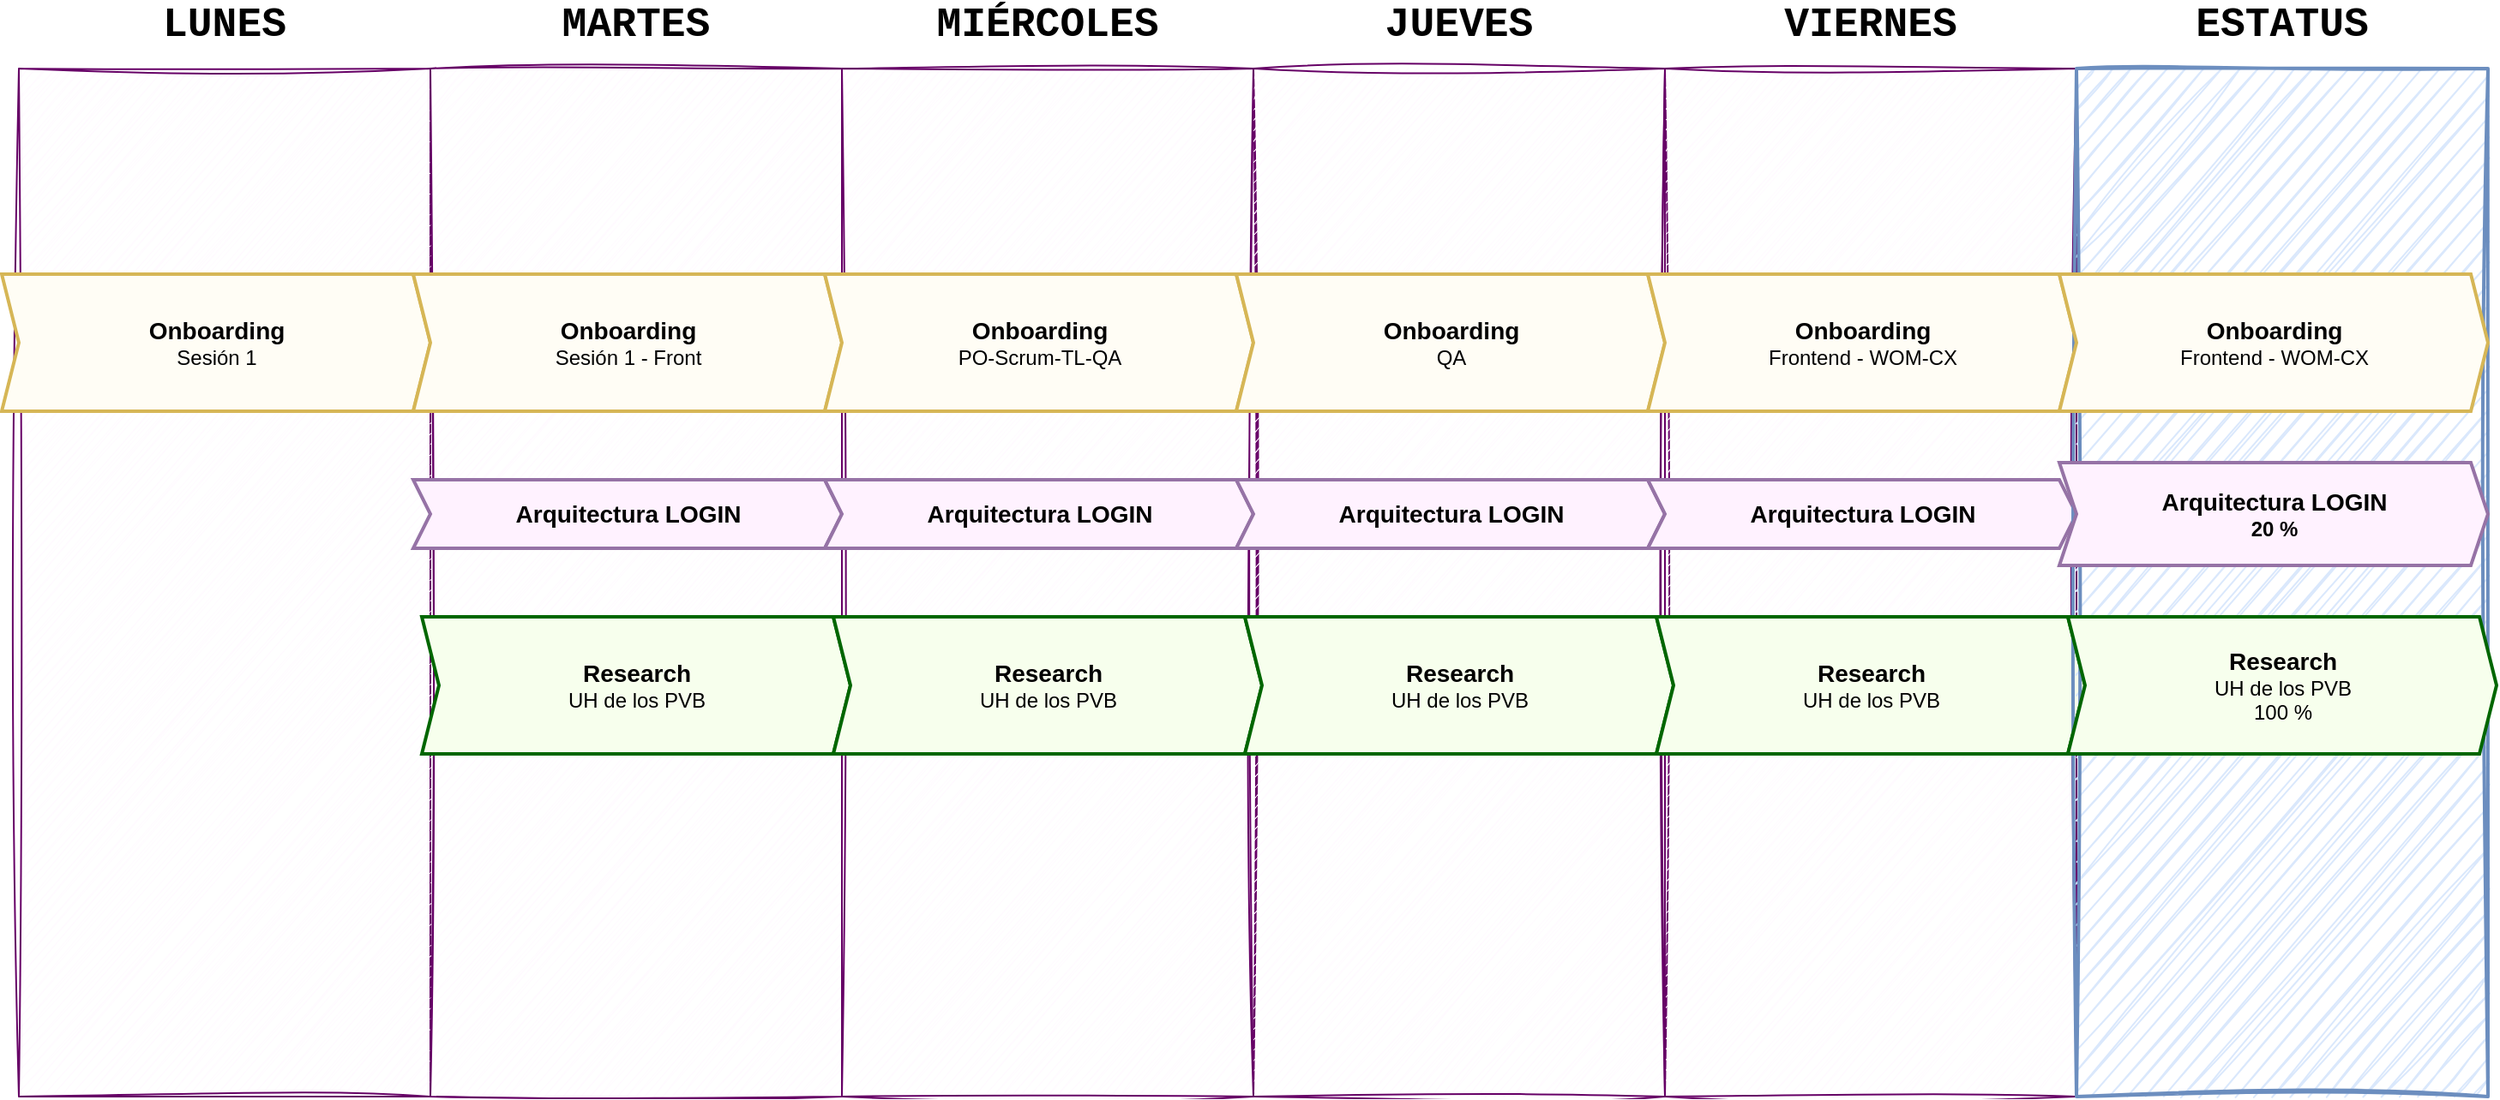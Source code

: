 <mxfile version="21.7.1" type="github" pages="2">
  <diagram name="28-Ago-2023" id="AqcAgudzyXGNyDiwVxFf">
    <mxGraphModel dx="864" dy="409" grid="1" gridSize="10" guides="1" tooltips="1" connect="1" arrows="1" fold="1" page="1" pageScale="1" pageWidth="827" pageHeight="1169" math="0" shadow="0">
      <root>
        <mxCell id="0" />
        <mxCell id="1" parent="0" />
        <mxCell id="aWYpFOj4dFNnqQTKHqP3-1" value="" style="rounded=0;whiteSpace=wrap;html=1;fillColor=#FFFAFF;strokeColor=#660066;sketch=1;curveFitting=1;jiggle=2;" vertex="1" parent="1">
          <mxGeometry x="80" y="80" width="240" height="600" as="geometry" />
        </mxCell>
        <mxCell id="aWYpFOj4dFNnqQTKHqP3-2" value="&lt;font face=&quot;Courier New&quot;&gt;&lt;b&gt;&lt;font style=&quot;font-size: 24px;&quot;&gt;LUNES&lt;/font&gt;&lt;/b&gt;&lt;/font&gt;" style="text;html=1;strokeColor=none;fillColor=none;align=center;verticalAlign=middle;whiteSpace=wrap;rounded=0;" vertex="1" parent="1">
          <mxGeometry x="170" y="40" width="60" height="30" as="geometry" />
        </mxCell>
        <mxCell id="aWYpFOj4dFNnqQTKHqP3-3" value="" style="rounded=0;whiteSpace=wrap;html=1;fillColor=#FFFAFF;strokeColor=#660066;sketch=1;curveFitting=1;jiggle=2;" vertex="1" parent="1">
          <mxGeometry x="320" y="80" width="240" height="600" as="geometry" />
        </mxCell>
        <mxCell id="aWYpFOj4dFNnqQTKHqP3-4" value="&lt;font face=&quot;Courier New&quot;&gt;&lt;b&gt;&lt;font style=&quot;font-size: 24px;&quot;&gt;MARTES&lt;/font&gt;&lt;/b&gt;&lt;/font&gt;" style="text;html=1;strokeColor=none;fillColor=none;align=center;verticalAlign=middle;whiteSpace=wrap;rounded=0;" vertex="1" parent="1">
          <mxGeometry x="410" y="40" width="60" height="30" as="geometry" />
        </mxCell>
        <mxCell id="aWYpFOj4dFNnqQTKHqP3-5" value="" style="rounded=0;whiteSpace=wrap;html=1;fillColor=#FFFAFF;strokeColor=#660066;sketch=1;curveFitting=1;jiggle=2;" vertex="1" parent="1">
          <mxGeometry x="560" y="80" width="240" height="600" as="geometry" />
        </mxCell>
        <mxCell id="aWYpFOj4dFNnqQTKHqP3-6" value="&lt;font face=&quot;Courier New&quot;&gt;&lt;b&gt;&lt;font style=&quot;font-size: 24px;&quot;&gt;MIÉRCOLES&lt;/font&gt;&lt;/b&gt;&lt;/font&gt;" style="text;html=1;strokeColor=none;fillColor=none;align=center;verticalAlign=middle;whiteSpace=wrap;rounded=0;" vertex="1" parent="1">
          <mxGeometry x="650" y="40" width="60" height="30" as="geometry" />
        </mxCell>
        <mxCell id="aWYpFOj4dFNnqQTKHqP3-7" value="" style="rounded=0;whiteSpace=wrap;html=1;fillColor=#FFFAFF;strokeColor=#660066;sketch=1;curveFitting=1;jiggle=2;" vertex="1" parent="1">
          <mxGeometry x="800" y="80" width="240" height="600" as="geometry" />
        </mxCell>
        <mxCell id="aWYpFOj4dFNnqQTKHqP3-8" value="&lt;font face=&quot;Courier New&quot;&gt;&lt;b&gt;&lt;font style=&quot;font-size: 24px;&quot;&gt;JUEVES&lt;/font&gt;&lt;/b&gt;&lt;/font&gt;" style="text;html=1;strokeColor=none;fillColor=none;align=center;verticalAlign=middle;whiteSpace=wrap;rounded=0;" vertex="1" parent="1">
          <mxGeometry x="890" y="40" width="60" height="30" as="geometry" />
        </mxCell>
        <mxCell id="aWYpFOj4dFNnqQTKHqP3-9" value="" style="rounded=0;whiteSpace=wrap;html=1;fillColor=#FFFAFF;strokeColor=#660066;sketch=1;curveFitting=1;jiggle=2;" vertex="1" parent="1">
          <mxGeometry x="1040" y="80" width="240" height="600" as="geometry" />
        </mxCell>
        <mxCell id="aWYpFOj4dFNnqQTKHqP3-10" value="&lt;font face=&quot;Courier New&quot;&gt;&lt;b&gt;&lt;font style=&quot;font-size: 24px;&quot;&gt;VIERNES&lt;/font&gt;&lt;/b&gt;&lt;/font&gt;" style="text;html=1;strokeColor=none;fillColor=none;align=center;verticalAlign=middle;whiteSpace=wrap;rounded=0;" vertex="1" parent="1">
          <mxGeometry x="1130" y="40" width="60" height="30" as="geometry" />
        </mxCell>
        <mxCell id="aWYpFOj4dFNnqQTKHqP3-11" value="&lt;font size=&quot;1&quot;&gt;&lt;b style=&quot;font-size: 14px;&quot;&gt;Onboarding&lt;/b&gt;&lt;/font&gt;&lt;br&gt;Sesión 1" style="html=1;shadow=0;dashed=0;align=center;verticalAlign=middle;shape=mxgraph.arrows2.arrow;dy=0;dx=10;notch=10;fillColor=#FFFDF5;strokeColor=#d6b656;strokeWidth=2;" vertex="1" parent="1">
          <mxGeometry x="70" y="200" width="250" height="80" as="geometry" />
        </mxCell>
        <mxCell id="aWYpFOj4dFNnqQTKHqP3-12" value="&lt;b&gt;&lt;font style=&quot;font-size: 14px;&quot;&gt;Onboarding&lt;/font&gt;&lt;/b&gt;&lt;br&gt;Sesión 1 - Front" style="html=1;shadow=0;dashed=0;align=center;verticalAlign=middle;shape=mxgraph.arrows2.arrow;dy=0;dx=10;notch=10;fillColor=#FFFDF5;strokeColor=#d6b656;strokeWidth=2;" vertex="1" parent="1">
          <mxGeometry x="310" y="200" width="250" height="80" as="geometry" />
        </mxCell>
        <mxCell id="aWYpFOj4dFNnqQTKHqP3-13" value="&lt;b&gt;&lt;font style=&quot;font-size: 14px;&quot;&gt;Onboarding&lt;/font&gt;&lt;/b&gt;&lt;br&gt;&lt;div&gt;PO-Scrum-TL-QA&lt;br&gt;&lt;/div&gt;&lt;div&gt;&lt;span class=&quot;JtukPc&quot;&gt;&lt;/span&gt; &lt;span class=&quot;JtukPc&quot;&gt;&lt;/span&gt;&lt;/div&gt;" style="html=1;shadow=0;dashed=0;align=center;verticalAlign=middle;shape=mxgraph.arrows2.arrow;dy=0;dx=10;notch=10;fillColor=#FFFDF5;strokeColor=#d6b656;strokeWidth=2;" vertex="1" parent="1">
          <mxGeometry x="550" y="200" width="250" height="80" as="geometry" />
        </mxCell>
        <mxCell id="aWYpFOj4dFNnqQTKHqP3-14" value="&lt;b&gt;&lt;font style=&quot;font-size: 14px;&quot;&gt;Onboarding&lt;/font&gt;&lt;/b&gt;&lt;br&gt;QA" style="html=1;shadow=0;dashed=0;align=center;verticalAlign=middle;shape=mxgraph.arrows2.arrow;dy=0;dx=10;notch=10;fillColor=#FFFDF5;strokeColor=#d6b656;strokeWidth=2;" vertex="1" parent="1">
          <mxGeometry x="790" y="200" width="250" height="80" as="geometry" />
        </mxCell>
        <mxCell id="aWYpFOj4dFNnqQTKHqP3-15" value="&lt;div&gt;&lt;b&gt;&lt;font style=&quot;font-size: 14px;&quot;&gt;Onboarding&lt;/font&gt;&lt;/b&gt;&lt;br&gt;&lt;/div&gt;&lt;div&gt;Frontend - WOM-CX&lt;/div&gt;" style="html=1;shadow=0;dashed=0;align=center;verticalAlign=middle;shape=mxgraph.arrows2.arrow;dy=0;dx=10;notch=10;fillColor=#FFFDF5;strokeColor=#d6b656;strokeWidth=2;" vertex="1" parent="1">
          <mxGeometry x="1030" y="200" width="250" height="80" as="geometry" />
        </mxCell>
        <mxCell id="aWYpFOj4dFNnqQTKHqP3-16" value="&lt;b&gt;&lt;font style=&quot;font-size: 14px;&quot;&gt;Arquitectura LOGIN&lt;/font&gt;&lt;/b&gt;" style="html=1;shadow=0;dashed=0;align=center;verticalAlign=middle;shape=mxgraph.arrows2.arrow;dy=0;dx=10;notch=10;fillColor=#FFF2FF;strokeColor=#9673a6;strokeWidth=2;" vertex="1" parent="1">
          <mxGeometry x="310" y="320" width="250" height="40" as="geometry" />
        </mxCell>
        <mxCell id="aWYpFOj4dFNnqQTKHqP3-17" value="&lt;span&gt;&lt;font style=&quot;font-size: 14px;&quot;&gt;Arquitectura LOGIN&lt;/font&gt;&lt;/span&gt;" style="html=1;shadow=0;dashed=0;align=center;verticalAlign=middle;shape=mxgraph.arrows2.arrow;dy=0;dx=10;notch=10;fillColor=#FFF2FF;strokeColor=#9673a6;strokeWidth=2;fontStyle=1" vertex="1" parent="1">
          <mxGeometry x="550" y="320" width="250" height="40" as="geometry" />
        </mxCell>
        <mxCell id="aWYpFOj4dFNnqQTKHqP3-18" value="&lt;b&gt;&lt;font style=&quot;font-size: 14px;&quot;&gt;Arquitectura LOGIN&lt;/font&gt;&lt;/b&gt;" style="html=1;shadow=0;dashed=0;align=center;verticalAlign=middle;shape=mxgraph.arrows2.arrow;dy=0;dx=10;notch=10;fillColor=#FFF2FF;strokeColor=#9673a6;strokeWidth=2;" vertex="1" parent="1">
          <mxGeometry x="790" y="320" width="250" height="40" as="geometry" />
        </mxCell>
        <mxCell id="aWYpFOj4dFNnqQTKHqP3-19" value="&lt;b&gt;&lt;font style=&quot;font-size: 14px;&quot;&gt;Arquitectura LOGIN&lt;/font&gt;&lt;/b&gt;" style="html=1;shadow=0;dashed=0;align=center;verticalAlign=middle;shape=mxgraph.arrows2.arrow;dy=0;dx=10;notch=10;fillColor=#FFF2FF;strokeColor=#9673a6;strokeWidth=2;" vertex="1" parent="1">
          <mxGeometry x="1030" y="320" width="250" height="40" as="geometry" />
        </mxCell>
        <mxCell id="aWYpFOj4dFNnqQTKHqP3-20" value="&lt;b&gt;&lt;font style=&quot;font-size: 14px;&quot;&gt;Research&lt;/font&gt;&lt;/b&gt;&lt;br&gt;UH de los PVB" style="html=1;shadow=0;dashed=0;align=center;verticalAlign=middle;shape=mxgraph.arrows2.arrow;dy=0;dx=10;notch=10;fillColor=#F7FFED;strokeColor=#006600;strokeWidth=2;" vertex="1" parent="1">
          <mxGeometry x="315" y="400" width="250" height="80" as="geometry" />
        </mxCell>
        <mxCell id="aWYpFOj4dFNnqQTKHqP3-21" value="&lt;b&gt;&lt;font style=&quot;font-size: 14px;&quot;&gt;Research&lt;/font&gt;&lt;/b&gt;&lt;br&gt;UH de los PVB" style="html=1;shadow=0;dashed=0;align=center;verticalAlign=middle;shape=mxgraph.arrows2.arrow;dy=0;dx=10;notch=10;fillColor=#F7FFED;strokeColor=#006600;strokeWidth=2;" vertex="1" parent="1">
          <mxGeometry x="555" y="400" width="250" height="80" as="geometry" />
        </mxCell>
        <mxCell id="aWYpFOj4dFNnqQTKHqP3-22" value="&lt;b&gt;&lt;font style=&quot;font-size: 14px;&quot;&gt;Research&lt;/font&gt;&lt;/b&gt;&lt;br&gt;UH de los PVB" style="html=1;shadow=0;dashed=0;align=center;verticalAlign=middle;shape=mxgraph.arrows2.arrow;dy=0;dx=10;notch=10;fillColor=#F7FFED;strokeColor=#006600;strokeWidth=2;" vertex="1" parent="1">
          <mxGeometry x="795" y="400" width="250" height="80" as="geometry" />
        </mxCell>
        <mxCell id="aWYpFOj4dFNnqQTKHqP3-23" value="&lt;b&gt;&lt;font style=&quot;font-size: 14px;&quot;&gt;Research&lt;/font&gt;&lt;/b&gt;&lt;br&gt;UH de los PVB" style="html=1;shadow=0;dashed=0;align=center;verticalAlign=middle;shape=mxgraph.arrows2.arrow;dy=0;dx=10;notch=10;fillColor=#F7FFED;strokeColor=#006600;strokeWidth=2;" vertex="1" parent="1">
          <mxGeometry x="1035" y="400" width="250" height="80" as="geometry" />
        </mxCell>
        <mxCell id="DbQc_gBxsXv9R3OuhId1-1" value="" style="rounded=0;whiteSpace=wrap;html=1;fillColor=#dae8fc;strokeColor=#6c8ebf;sketch=1;curveFitting=1;jiggle=2;strokeWidth=2;" vertex="1" parent="1">
          <mxGeometry x="1280" y="80" width="240" height="600" as="geometry" />
        </mxCell>
        <mxCell id="DbQc_gBxsXv9R3OuhId1-2" value="&lt;font face=&quot;Courier New&quot;&gt;&lt;b&gt;&lt;font style=&quot;font-size: 24px;&quot;&gt;ESTATUS&lt;/font&gt;&lt;/b&gt;&lt;/font&gt;" style="text;html=1;strokeColor=none;fillColor=none;align=center;verticalAlign=middle;whiteSpace=wrap;rounded=0;" vertex="1" parent="1">
          <mxGeometry x="1370" y="40" width="60" height="30" as="geometry" />
        </mxCell>
        <mxCell id="DbQc_gBxsXv9R3OuhId1-3" value="&lt;div&gt;&lt;b&gt;&lt;font style=&quot;font-size: 14px;&quot;&gt;Onboarding&lt;/font&gt;&lt;/b&gt;&lt;br&gt;&lt;/div&gt;&lt;div&gt;Frontend - WOM-CX&lt;/div&gt;" style="html=1;shadow=0;dashed=0;align=center;verticalAlign=middle;shape=mxgraph.arrows2.arrow;dy=0;dx=10;notch=10;fillColor=#FFFDF5;strokeColor=#d6b656;strokeWidth=2;" vertex="1" parent="1">
          <mxGeometry x="1270" y="200" width="250" height="80" as="geometry" />
        </mxCell>
        <mxCell id="DbQc_gBxsXv9R3OuhId1-4" value="&lt;b&gt;&lt;font style=&quot;font-size: 14px;&quot;&gt;Research&lt;/font&gt;&lt;/b&gt;&lt;br&gt;UH de los PVB&lt;br&gt;100 %" style="html=1;shadow=0;dashed=0;align=center;verticalAlign=middle;shape=mxgraph.arrows2.arrow;dy=0;dx=10;notch=10;fillColor=#F7FFED;strokeColor=#006600;strokeWidth=2;" vertex="1" parent="1">
          <mxGeometry x="1275" y="400" width="250" height="80" as="geometry" />
        </mxCell>
        <mxCell id="DbQc_gBxsXv9R3OuhId1-5" value="&lt;div&gt;&lt;b&gt;&lt;font style=&quot;font-size: 14px;&quot;&gt;Arquitectura LOGIN&lt;/font&gt;&lt;br&gt;&lt;/b&gt;&lt;/div&gt;&lt;b&gt;20 %&lt;/b&gt;" style="html=1;shadow=0;dashed=0;align=center;verticalAlign=middle;shape=mxgraph.arrows2.arrow;dy=0;dx=10;notch=10;fillColor=#FFF2FF;strokeColor=#9673a6;strokeWidth=2;" vertex="1" parent="1">
          <mxGeometry x="1270" y="310" width="250" height="60" as="geometry" />
        </mxCell>
      </root>
    </mxGraphModel>
  </diagram>
  <diagram id="0N5YEf9u6ELsSaNXF9H5" name="4-Sept-2023">
    <mxGraphModel dx="1424" dy="673" grid="1" gridSize="10" guides="1" tooltips="1" connect="1" arrows="1" fold="1" page="1" pageScale="1" pageWidth="827" pageHeight="1169" math="0" shadow="0">
      <root>
        <mxCell id="0" />
        <mxCell id="1" parent="0" />
        <mxCell id="meG9nZsOvSBBYzEGF_p7-1" value="" style="rounded=0;whiteSpace=wrap;html=1;fillColor=#FFFAFF;strokeColor=#660066;sketch=1;curveFitting=1;jiggle=2;" vertex="1" parent="1">
          <mxGeometry x="80" y="80" width="240" height="600" as="geometry" />
        </mxCell>
        <mxCell id="meG9nZsOvSBBYzEGF_p7-2" value="&lt;font face=&quot;Courier New&quot;&gt;&lt;b&gt;&lt;font style=&quot;font-size: 24px;&quot;&gt;LUNES&lt;/font&gt;&lt;/b&gt;&lt;/font&gt;" style="text;html=1;strokeColor=none;fillColor=none;align=center;verticalAlign=middle;whiteSpace=wrap;rounded=0;" vertex="1" parent="1">
          <mxGeometry x="170" y="40" width="60" height="30" as="geometry" />
        </mxCell>
        <mxCell id="meG9nZsOvSBBYzEGF_p7-3" value="" style="rounded=0;whiteSpace=wrap;html=1;fillColor=#FFFAFF;strokeColor=#660066;sketch=1;curveFitting=1;jiggle=2;" vertex="1" parent="1">
          <mxGeometry x="320" y="80" width="240" height="600" as="geometry" />
        </mxCell>
        <mxCell id="meG9nZsOvSBBYzEGF_p7-4" value="&lt;font face=&quot;Courier New&quot;&gt;&lt;b&gt;&lt;font style=&quot;font-size: 24px;&quot;&gt;MARTES&lt;/font&gt;&lt;/b&gt;&lt;/font&gt;" style="text;html=1;strokeColor=none;fillColor=none;align=center;verticalAlign=middle;whiteSpace=wrap;rounded=0;" vertex="1" parent="1">
          <mxGeometry x="410" y="40" width="60" height="30" as="geometry" />
        </mxCell>
        <mxCell id="meG9nZsOvSBBYzEGF_p7-5" value="" style="rounded=0;whiteSpace=wrap;html=1;fillColor=#FFFAFF;strokeColor=#660066;sketch=1;curveFitting=1;jiggle=2;" vertex="1" parent="1">
          <mxGeometry x="560" y="80" width="240" height="600" as="geometry" />
        </mxCell>
        <mxCell id="meG9nZsOvSBBYzEGF_p7-6" value="&lt;font face=&quot;Courier New&quot;&gt;&lt;b&gt;&lt;font style=&quot;font-size: 24px;&quot;&gt;MIÉRCOLES&lt;/font&gt;&lt;/b&gt;&lt;/font&gt;" style="text;html=1;strokeColor=none;fillColor=none;align=center;verticalAlign=middle;whiteSpace=wrap;rounded=0;" vertex="1" parent="1">
          <mxGeometry x="650" y="40" width="60" height="30" as="geometry" />
        </mxCell>
        <mxCell id="meG9nZsOvSBBYzEGF_p7-7" value="" style="rounded=0;whiteSpace=wrap;html=1;fillColor=#FFFAFF;strokeColor=#660066;sketch=1;curveFitting=1;jiggle=2;" vertex="1" parent="1">
          <mxGeometry x="800" y="80" width="240" height="600" as="geometry" />
        </mxCell>
        <mxCell id="meG9nZsOvSBBYzEGF_p7-8" value="&lt;font face=&quot;Courier New&quot;&gt;&lt;b&gt;&lt;font style=&quot;font-size: 24px;&quot;&gt;JUEVES&lt;/font&gt;&lt;/b&gt;&lt;/font&gt;" style="text;html=1;strokeColor=none;fillColor=none;align=center;verticalAlign=middle;whiteSpace=wrap;rounded=0;" vertex="1" parent="1">
          <mxGeometry x="890" y="40" width="60" height="30" as="geometry" />
        </mxCell>
        <mxCell id="meG9nZsOvSBBYzEGF_p7-9" value="" style="rounded=0;whiteSpace=wrap;html=1;fillColor=#FFFAFF;strokeColor=#660066;sketch=1;curveFitting=1;jiggle=2;" vertex="1" parent="1">
          <mxGeometry x="1040" y="80" width="240" height="600" as="geometry" />
        </mxCell>
        <mxCell id="meG9nZsOvSBBYzEGF_p7-10" value="&lt;font face=&quot;Courier New&quot;&gt;&lt;b&gt;&lt;font style=&quot;font-size: 24px;&quot;&gt;VIERNES&lt;/font&gt;&lt;/b&gt;&lt;/font&gt;" style="text;html=1;strokeColor=none;fillColor=none;align=center;verticalAlign=middle;whiteSpace=wrap;rounded=0;" vertex="1" parent="1">
          <mxGeometry x="1130" y="40" width="60" height="30" as="geometry" />
        </mxCell>
        <mxCell id="meG9nZsOvSBBYzEGF_p7-11" value="&lt;font size=&quot;1&quot;&gt;&lt;b style=&quot;font-size: 14px;&quot;&gt;Onboarding&lt;/b&gt;&lt;/font&gt;&lt;br&gt;Sesión 1" style="html=1;shadow=0;dashed=0;align=center;verticalAlign=middle;shape=mxgraph.arrows2.arrow;dy=0;dx=10;notch=10;fillColor=#FFFDF5;strokeColor=#d6b656;strokeWidth=2;" vertex="1" parent="1">
          <mxGeometry x="70" y="200" width="250" height="80" as="geometry" />
        </mxCell>
        <mxCell id="meG9nZsOvSBBYzEGF_p7-12" value="&lt;b&gt;&lt;font style=&quot;font-size: 14px;&quot;&gt;Onboarding&lt;/font&gt;&lt;/b&gt;&lt;br&gt;Sesión 1 - Front" style="html=1;shadow=0;dashed=0;align=center;verticalAlign=middle;shape=mxgraph.arrows2.arrow;dy=0;dx=10;notch=10;fillColor=#FFFDF5;strokeColor=#d6b656;strokeWidth=2;" vertex="1" parent="1">
          <mxGeometry x="310" y="200" width="250" height="80" as="geometry" />
        </mxCell>
        <mxCell id="meG9nZsOvSBBYzEGF_p7-13" value="&lt;b&gt;&lt;font style=&quot;font-size: 14px;&quot;&gt;Onboarding&lt;/font&gt;&lt;/b&gt;&lt;br&gt;&lt;div&gt;PO-Scrum-TL-QA&lt;br&gt;&lt;/div&gt;&lt;div&gt;&lt;span class=&quot;JtukPc&quot;&gt;&lt;/span&gt; &lt;span class=&quot;JtukPc&quot;&gt;&lt;/span&gt;&lt;/div&gt;" style="html=1;shadow=0;dashed=0;align=center;verticalAlign=middle;shape=mxgraph.arrows2.arrow;dy=0;dx=10;notch=10;fillColor=#FFFDF5;strokeColor=#d6b656;strokeWidth=2;" vertex="1" parent="1">
          <mxGeometry x="550" y="200" width="250" height="80" as="geometry" />
        </mxCell>
        <mxCell id="meG9nZsOvSBBYzEGF_p7-14" value="&lt;b&gt;&lt;font style=&quot;font-size: 14px;&quot;&gt;Onboarding&lt;/font&gt;&lt;/b&gt;&lt;br&gt;QA" style="html=1;shadow=0;dashed=0;align=center;verticalAlign=middle;shape=mxgraph.arrows2.arrow;dy=0;dx=10;notch=10;fillColor=#FFFDF5;strokeColor=#d6b656;strokeWidth=2;" vertex="1" parent="1">
          <mxGeometry x="790" y="200" width="250" height="80" as="geometry" />
        </mxCell>
        <mxCell id="meG9nZsOvSBBYzEGF_p7-15" value="&lt;div&gt;&lt;b&gt;&lt;font style=&quot;font-size: 14px;&quot;&gt;Onboarding&lt;/font&gt;&lt;/b&gt;&lt;br&gt;&lt;/div&gt;&lt;div&gt;Frontend - WOM-CX&lt;/div&gt;" style="html=1;shadow=0;dashed=0;align=center;verticalAlign=middle;shape=mxgraph.arrows2.arrow;dy=0;dx=10;notch=10;fillColor=#FFFDF5;strokeColor=#d6b656;strokeWidth=2;" vertex="1" parent="1">
          <mxGeometry x="1030" y="200" width="250" height="80" as="geometry" />
        </mxCell>
        <mxCell id="meG9nZsOvSBBYzEGF_p7-16" value="&lt;b&gt;&lt;font style=&quot;font-size: 14px;&quot;&gt;Arquitectura LOGIN&lt;/font&gt;&lt;/b&gt;" style="html=1;shadow=0;dashed=0;align=center;verticalAlign=middle;shape=mxgraph.arrows2.arrow;dy=0;dx=10;notch=10;fillColor=#FFF2FF;strokeColor=#9673a6;strokeWidth=2;" vertex="1" parent="1">
          <mxGeometry x="310" y="320" width="250" height="40" as="geometry" />
        </mxCell>
        <mxCell id="meG9nZsOvSBBYzEGF_p7-17" value="&lt;span&gt;&lt;font style=&quot;font-size: 14px;&quot;&gt;Arquitectura LOGIN&lt;/font&gt;&lt;/span&gt;" style="html=1;shadow=0;dashed=0;align=center;verticalAlign=middle;shape=mxgraph.arrows2.arrow;dy=0;dx=10;notch=10;fillColor=#FFF2FF;strokeColor=#9673a6;strokeWidth=2;fontStyle=1" vertex="1" parent="1">
          <mxGeometry x="550" y="320" width="250" height="40" as="geometry" />
        </mxCell>
        <mxCell id="meG9nZsOvSBBYzEGF_p7-18" value="&lt;b&gt;&lt;font style=&quot;font-size: 14px;&quot;&gt;Arquitectura LOGIN&lt;/font&gt;&lt;/b&gt;" style="html=1;shadow=0;dashed=0;align=center;verticalAlign=middle;shape=mxgraph.arrows2.arrow;dy=0;dx=10;notch=10;fillColor=#FFF2FF;strokeColor=#9673a6;strokeWidth=2;" vertex="1" parent="1">
          <mxGeometry x="790" y="320" width="250" height="40" as="geometry" />
        </mxCell>
        <mxCell id="meG9nZsOvSBBYzEGF_p7-19" value="&lt;b&gt;&lt;font style=&quot;font-size: 14px;&quot;&gt;Arquitectura LOGIN&lt;/font&gt;&lt;/b&gt;" style="html=1;shadow=0;dashed=0;align=center;verticalAlign=middle;shape=mxgraph.arrows2.arrow;dy=0;dx=10;notch=10;fillColor=#FFF2FF;strokeColor=#9673a6;strokeWidth=2;" vertex="1" parent="1">
          <mxGeometry x="1030" y="320" width="250" height="40" as="geometry" />
        </mxCell>
        <mxCell id="meG9nZsOvSBBYzEGF_p7-20" value="&lt;b&gt;&lt;font style=&quot;font-size: 14px;&quot;&gt;Research&lt;/font&gt;&lt;/b&gt;&lt;br&gt;UH de los PVB" style="html=1;shadow=0;dashed=0;align=center;verticalAlign=middle;shape=mxgraph.arrows2.arrow;dy=0;dx=10;notch=10;fillColor=#F7FFED;strokeColor=#006600;strokeWidth=2;" vertex="1" parent="1">
          <mxGeometry x="315" y="400" width="250" height="80" as="geometry" />
        </mxCell>
        <mxCell id="meG9nZsOvSBBYzEGF_p7-21" value="&lt;b&gt;&lt;font style=&quot;font-size: 14px;&quot;&gt;Research&lt;/font&gt;&lt;/b&gt;&lt;br&gt;UH de los PVB" style="html=1;shadow=0;dashed=0;align=center;verticalAlign=middle;shape=mxgraph.arrows2.arrow;dy=0;dx=10;notch=10;fillColor=#F7FFED;strokeColor=#006600;strokeWidth=2;" vertex="1" parent="1">
          <mxGeometry x="555" y="400" width="250" height="80" as="geometry" />
        </mxCell>
        <mxCell id="meG9nZsOvSBBYzEGF_p7-22" value="&lt;b&gt;&lt;font style=&quot;font-size: 14px;&quot;&gt;Research&lt;/font&gt;&lt;/b&gt;&lt;br&gt;UH de los PVB" style="html=1;shadow=0;dashed=0;align=center;verticalAlign=middle;shape=mxgraph.arrows2.arrow;dy=0;dx=10;notch=10;fillColor=#F7FFED;strokeColor=#006600;strokeWidth=2;" vertex="1" parent="1">
          <mxGeometry x="795" y="400" width="250" height="80" as="geometry" />
        </mxCell>
        <mxCell id="meG9nZsOvSBBYzEGF_p7-23" value="&lt;b&gt;&lt;font style=&quot;font-size: 14px;&quot;&gt;Research&lt;/font&gt;&lt;/b&gt;&lt;br&gt;UH de los PVB" style="html=1;shadow=0;dashed=0;align=center;verticalAlign=middle;shape=mxgraph.arrows2.arrow;dy=0;dx=10;notch=10;fillColor=#F7FFED;strokeColor=#006600;strokeWidth=2;" vertex="1" parent="1">
          <mxGeometry x="1035" y="400" width="250" height="80" as="geometry" />
        </mxCell>
      </root>
    </mxGraphModel>
  </diagram>
</mxfile>

